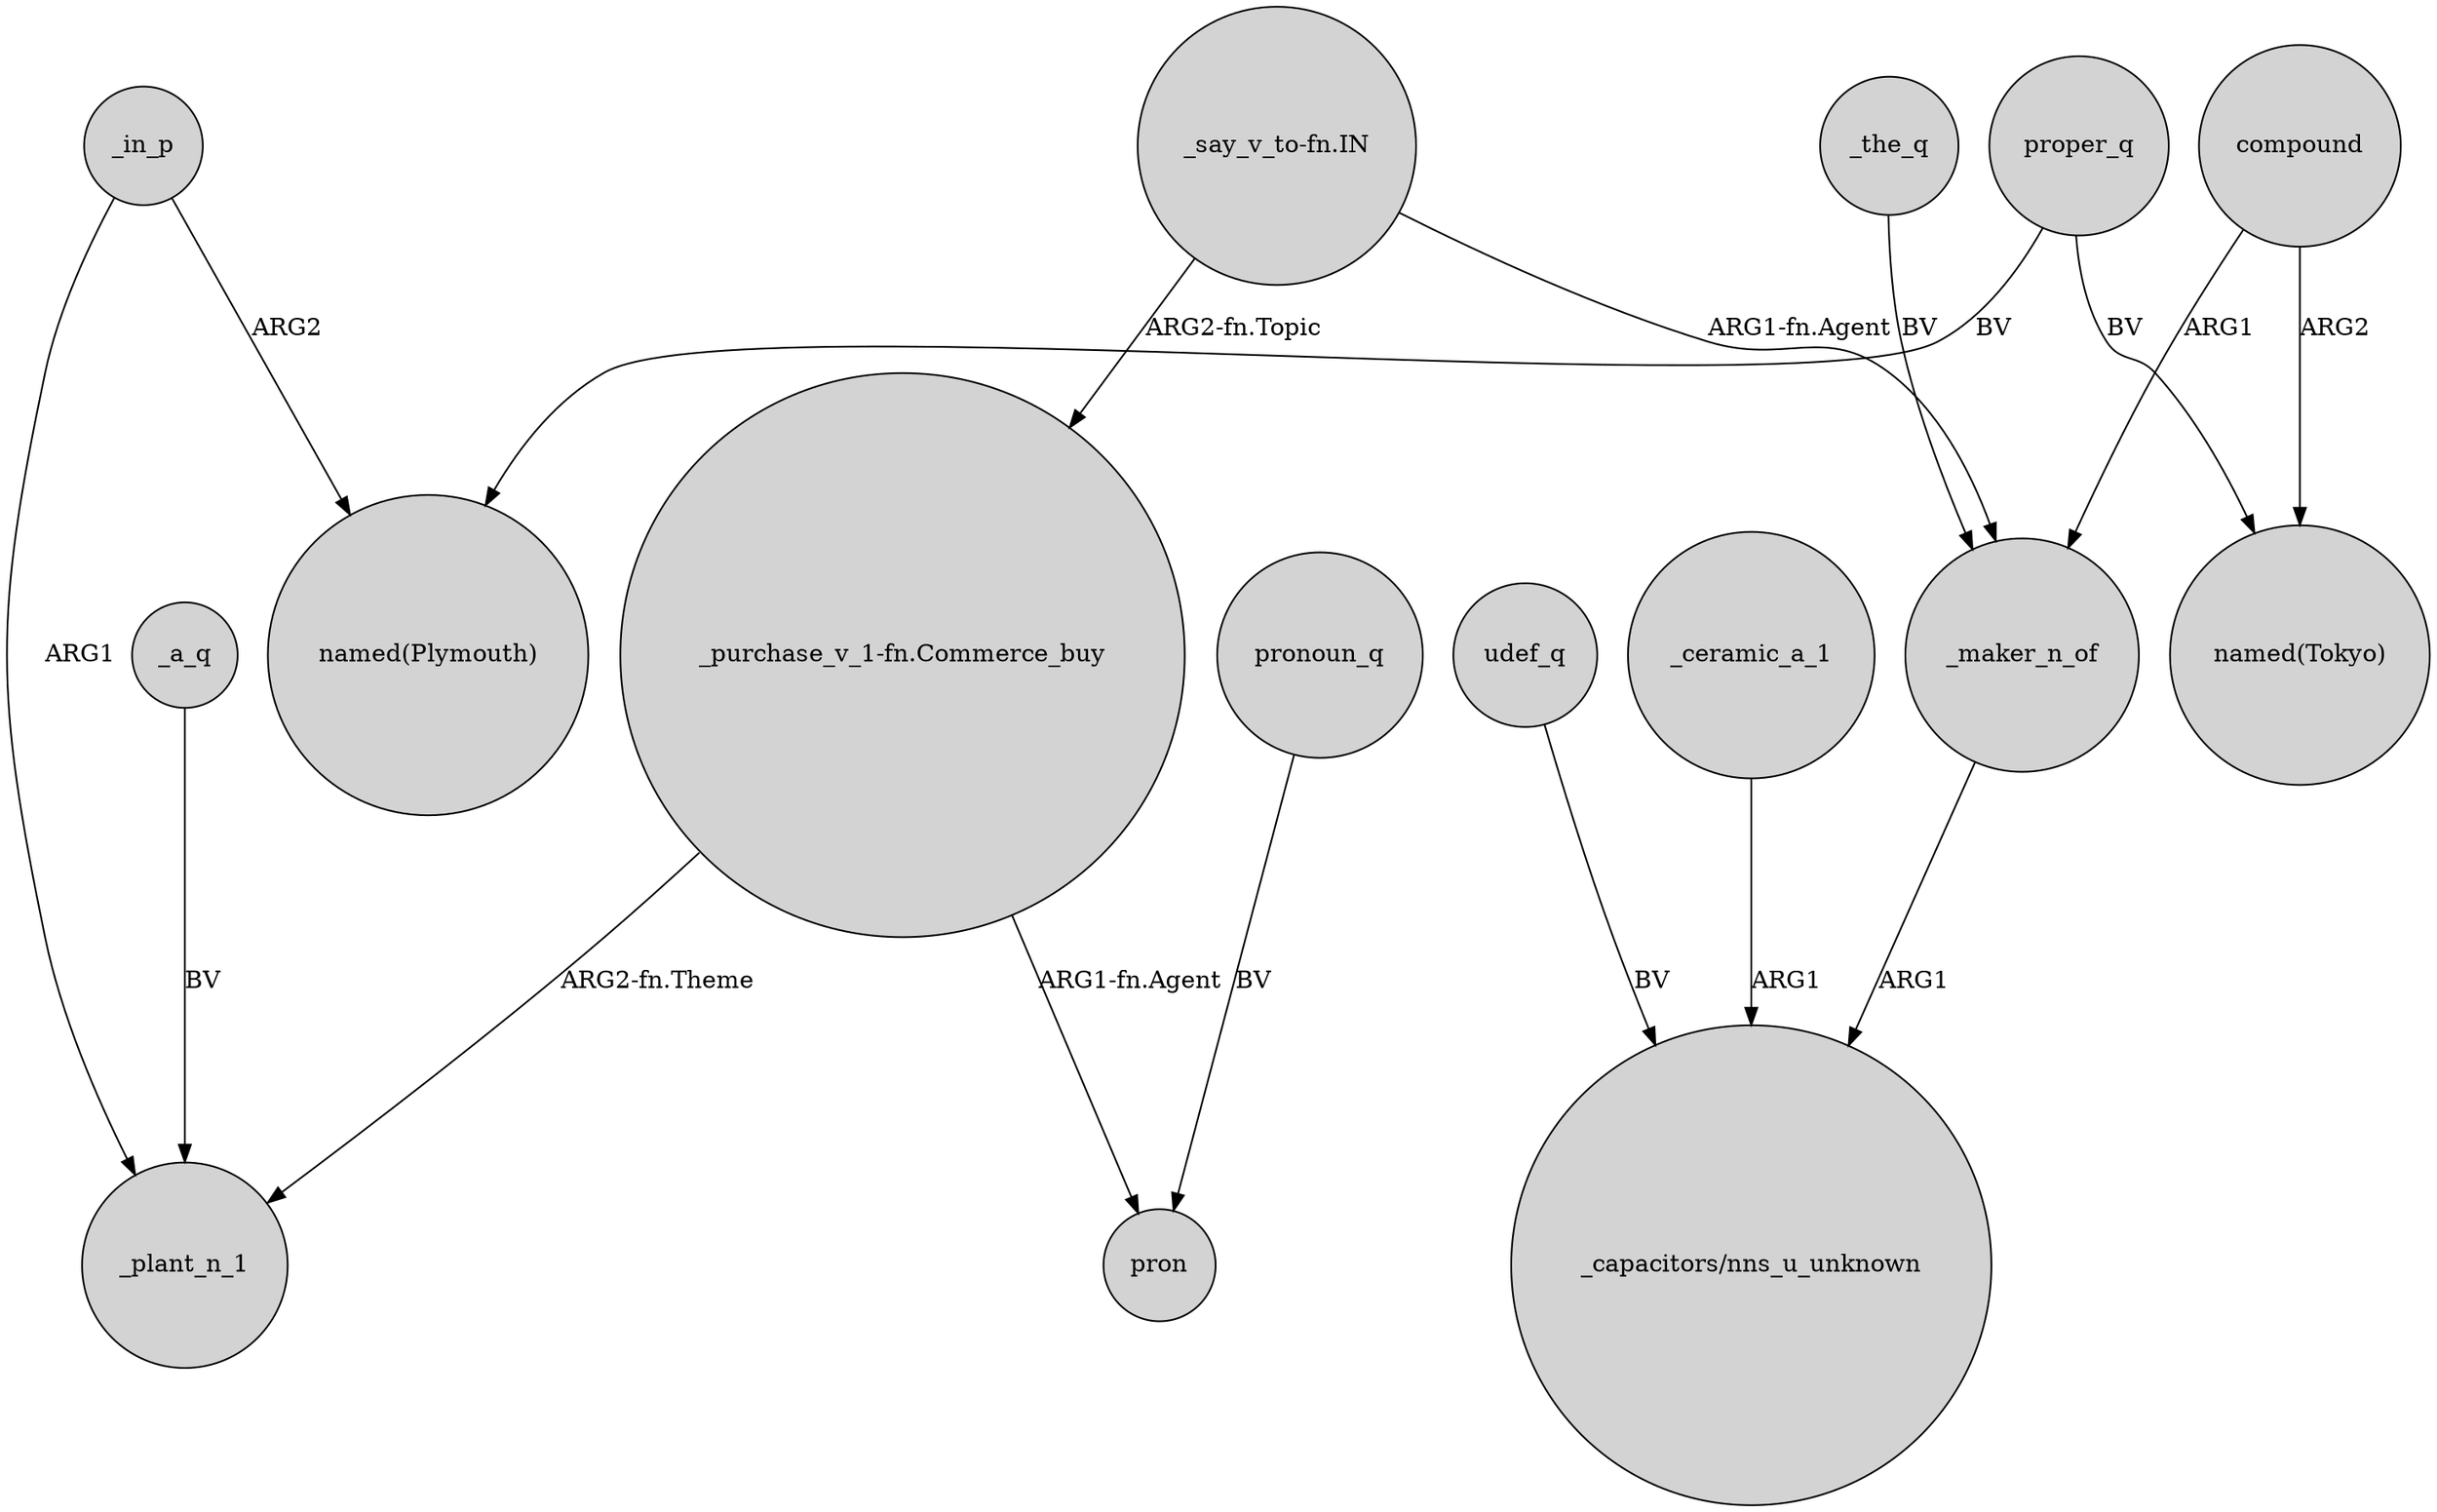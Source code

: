 digraph {
	node [shape=circle style=filled]
	_in_p -> _plant_n_1 [label=ARG1]
	compound -> "named(Tokyo)" [label=ARG2]
	compound -> _maker_n_of [label=ARG1]
	"_say_v_to-fn.IN" -> _maker_n_of [label="ARG1-fn.Agent"]
	_a_q -> _plant_n_1 [label=BV]
	_the_q -> _maker_n_of [label=BV]
	proper_q -> "named(Tokyo)" [label=BV]
	udef_q -> "_capacitors/nns_u_unknown" [label=BV]
	_maker_n_of -> "_capacitors/nns_u_unknown" [label=ARG1]
	_ceramic_a_1 -> "_capacitors/nns_u_unknown" [label=ARG1]
	proper_q -> "named(Plymouth)" [label=BV]
	"_purchase_v_1-fn.Commerce_buy" -> pron [label="ARG1-fn.Agent"]
	"_purchase_v_1-fn.Commerce_buy" -> _plant_n_1 [label="ARG2-fn.Theme"]
	"_say_v_to-fn.IN" -> "_purchase_v_1-fn.Commerce_buy" [label="ARG2-fn.Topic"]
	_in_p -> "named(Plymouth)" [label=ARG2]
	pronoun_q -> pron [label=BV]
}

